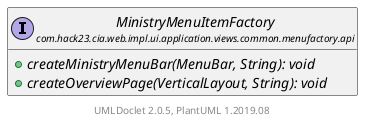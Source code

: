 @startuml
    set namespaceSeparator none
    hide empty fields
    hide empty methods

    interface "<size:14>MinistryMenuItemFactory\n<size:10>com.hack23.cia.web.impl.ui.application.views.common.menufactory.api" as com.hack23.cia.web.impl.ui.application.views.common.menufactory.api.MinistryMenuItemFactory [[MinistryMenuItemFactory.html]] {
        {abstract} +createMinistryMenuBar(MenuBar, String): void
        {abstract} +createOverviewPage(VerticalLayout, String): void
    }

    center footer UMLDoclet 2.0.5, PlantUML 1.2019.08
@enduml
